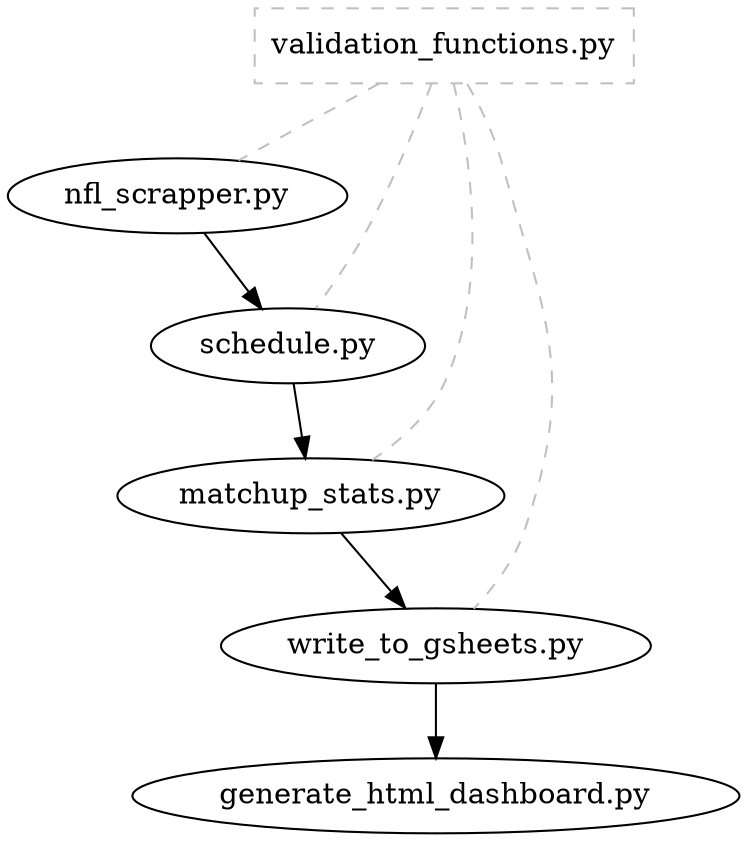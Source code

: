 digraph G {
    "nfl_scrapper.py" -> "schedule.py";
    "schedule.py" -> "matchup_stats.py";
    "matchup_stats.py" -> "write_to_gsheets.py";
    "write_to_gsheets.py" -> "generate_html_dashboard.py";

    // Adding validation_functions.py as an auxiliary node, excluding generate_html_dashboard.py
    "validation_functions.py" [shape=box, style=dashed, color=grey];
    "validation_functions.py" -> "nfl_scrapper.py" [arrowhead=none, style=dashed, color=grey];
    "validation_functions.py" -> "schedule.py" [arrowhead=none, style=dashed, color=grey];
    "validation_functions.py" -> "matchup_stats.py" [arrowhead=none, style=dashed, color=grey];
    "validation_functions.py" -> "write_to_gsheets.py" [arrowhead=none, style=dashed, color=grey];
}

